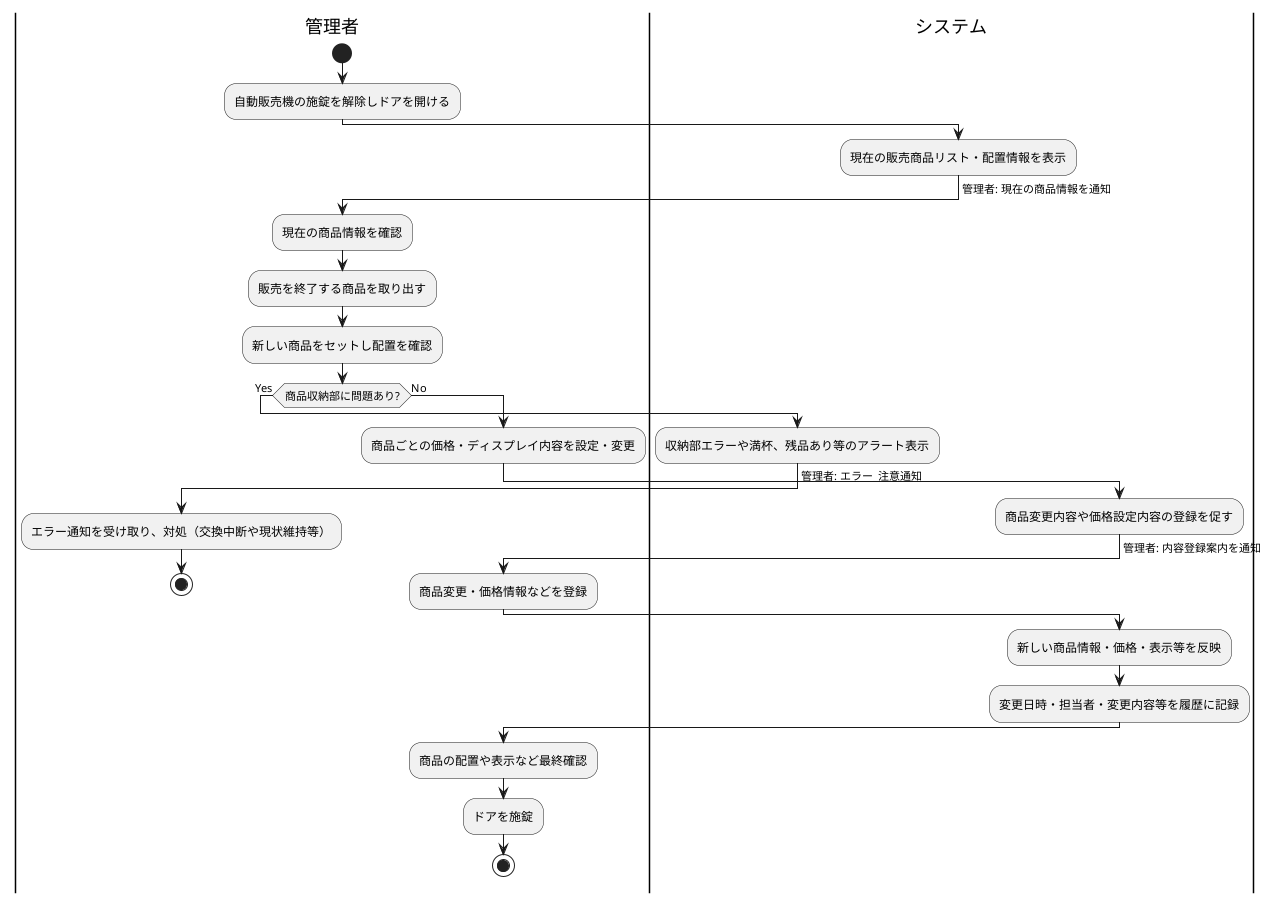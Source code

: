 @startuml
|管理者|
  start
  :自動販売機の施錠を解除しドアを開ける;

|システム|
  :現在の販売商品リスト・配置情報を表示;
  ->管理者: 現在の商品情報を通知;

|管理者|
  :現在の商品情報を確認;
  :販売を終了する商品を取り出す;
  :新しい商品をセットし配置を確認;

  if (商品収納部に問題あり?) then (Yes)
    |システム|
      :収納部エラーや満杯、残品あり等のアラート表示;
      ->管理者: エラー_注意通知;
    |管理者|
      :エラー通知を受け取り、対処（交換中断や現状維持等）;
      stop
  else (No)
    :商品ごとの価格・ディスプレイ内容を設定・変更;
    |システム|
      :商品変更内容や価格設定内容の登録を促す;
      ->管理者: 内容登録案内を通知;
    |管理者|
      :商品変更・価格情報などを登録;
    |システム|
      :新しい商品情報・価格・表示等を反映;
      :変更日時・担当者・変更内容等を履歴に記録;
    |管理者|
      :商品の配置や表示など最終確認;
      :ドアを施錠;

      stop
  endif
@enduml
